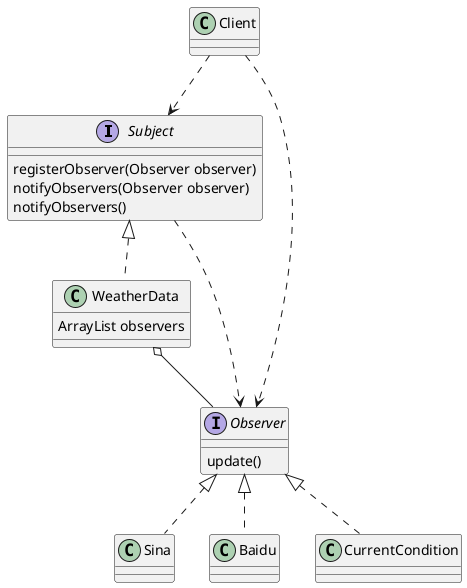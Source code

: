 @startuml

interface Subject{
    registerObserver(Observer observer)
    notifyObservers(Observer observer)
    notifyObservers()
}

class WeatherData{
    ArrayList observers
}
Subject <|.. WeatherData

interface Observer{
    update()
}

Subject ..> Observer
WeatherData o-- Observer

class Sina
class Baidu
class CurrentCondition

Observer <|.. Sina
Observer <|.. Baidu
Observer <|.. CurrentCondition

class Client
Client ..> Subject
Client ..> Observer


@enduml